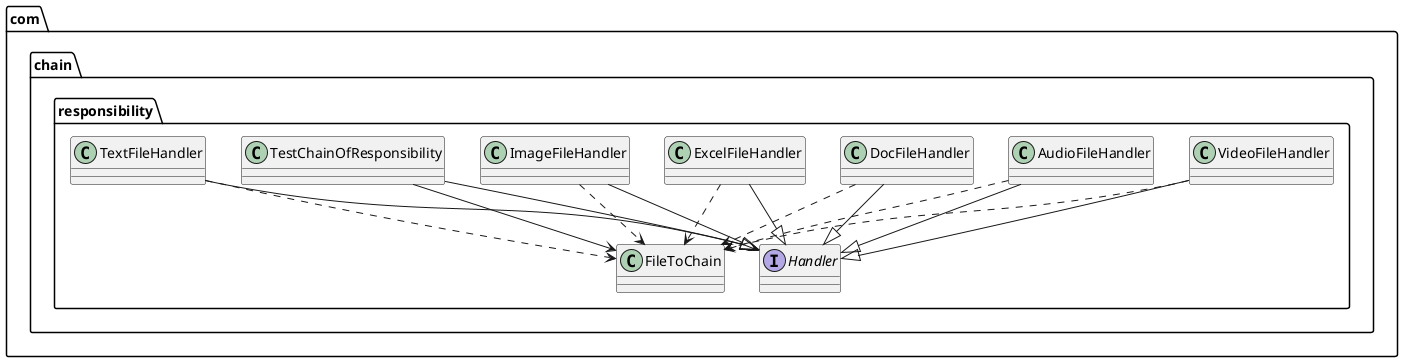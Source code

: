 @startuml
class com.chain.responsibility.AudioFileHandler
class com.chain.responsibility.DocFileHandler
class com.chain.responsibility.ExcelFileHandler
class com.chain.responsibility.FileToChain
class com.chain.responsibility.ImageFileHandler
class com.chain.responsibility.TestChainOfResponsibility
class com.chain.responsibility.TextFileHandler
class com.chain.responsibility.VideoFileHandler
interface com.chain.responsibility.Handler
com.chain.responsibility.TestChainOfResponsibility --> com.chain.responsibility.FileToChain
com.chain.responsibility.TestChainOfResponsibility --> com.chain.responsibility.Handler
com.chain.responsibility.AudioFileHandler ..> com.chain.responsibility.FileToChain
com.chain.responsibility.AudioFileHandler --|> com.chain.responsibility.Handler
com.chain.responsibility.DocFileHandler ..> com.chain.responsibility.FileToChain
com.chain.responsibility.DocFileHandler --|> com.chain.responsibility.Handler
com.chain.responsibility.ExcelFileHandler ..> com.chain.responsibility.FileToChain
com.chain.responsibility.ExcelFileHandler --|> com.chain.responsibility.Handler
com.chain.responsibility.ImageFileHandler ..> com.chain.responsibility.FileToChain
com.chain.responsibility.ImageFileHandler --|> com.chain.responsibility.Handler
com.chain.responsibility.TextFileHandler ..> com.chain.responsibility.FileToChain
com.chain.responsibility.TextFileHandler --|> com.chain.responsibility.Handler
com.chain.responsibility.VideoFileHandler ..> com.chain.responsibility.FileToChain
com.chain.responsibility.VideoFileHandler --|> com.chain.responsibility.Handler
@enduml